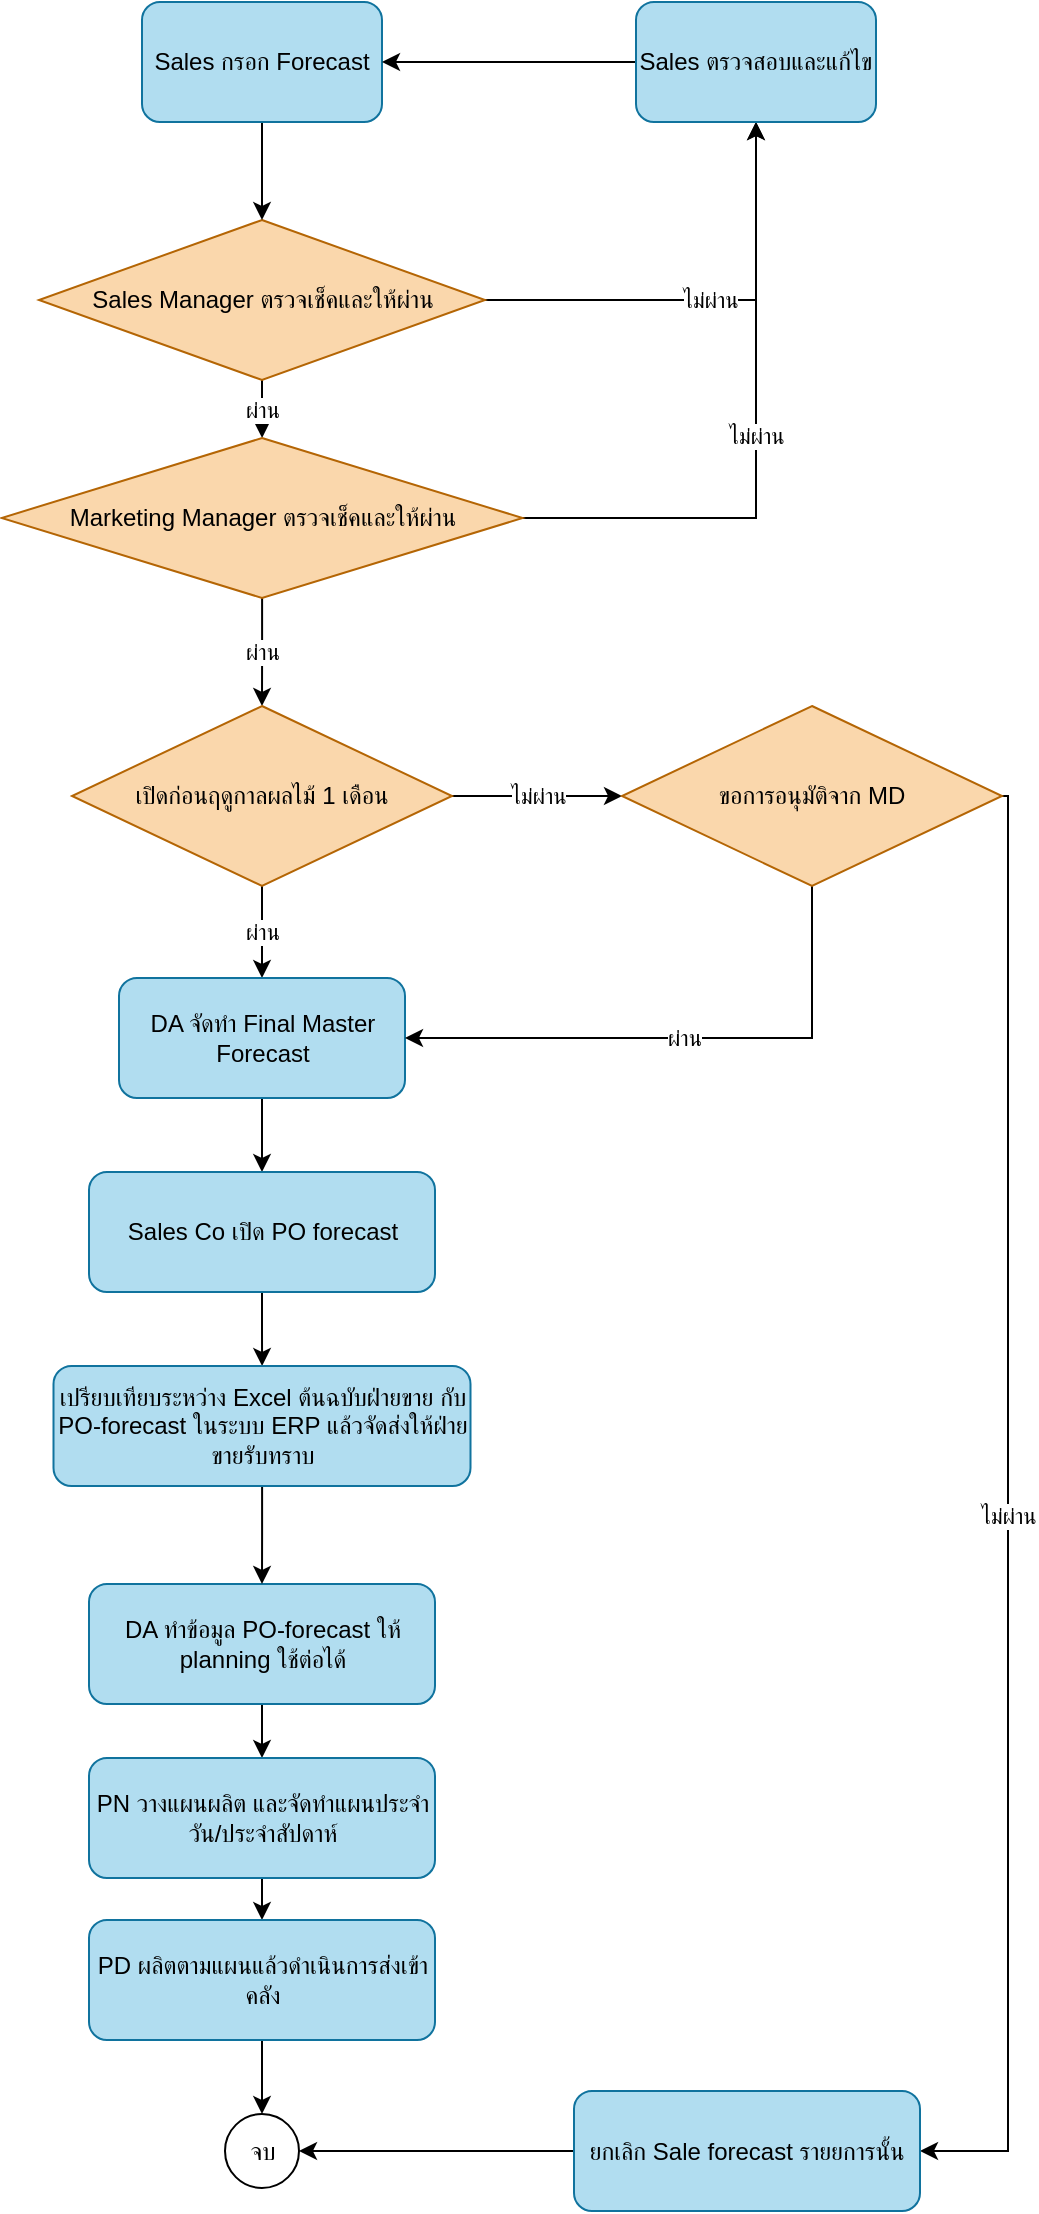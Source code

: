 <mxfile version="28.0.7">
  <diagram id="C5RBs43oDa-KdzZeNtuy" name="Page-1">
    <mxGraphModel dx="1426" dy="881" grid="0" gridSize="10" guides="1" tooltips="1" connect="1" arrows="1" fold="1" page="1" pageScale="1" pageWidth="827" pageHeight="1169" math="0" shadow="0">
      <root>
        <mxCell id="WIyWlLk6GJQsqaUBKTNV-0" />
        <mxCell id="WIyWlLk6GJQsqaUBKTNV-1" parent="WIyWlLk6GJQsqaUBKTNV-0" />
        <mxCell id="PnefCcI8xvtNNN-fNU-R-5" value="" style="edgeStyle=orthogonalEdgeStyle;rounded=0;orthogonalLoop=1;jettySize=auto;html=1;" parent="WIyWlLk6GJQsqaUBKTNV-1" edge="1">
          <mxGeometry relative="1" as="geometry">
            <mxPoint x="230" y="880" as="sourcePoint" />
          </mxGeometry>
        </mxCell>
        <mxCell id="MqeZe2jEh2oXcdcuC_fv-16" value="ผ่าน" style="edgeStyle=orthogonalEdgeStyle;rounded=0;orthogonalLoop=1;jettySize=auto;html=1;" parent="WIyWlLk6GJQsqaUBKTNV-1" source="MqeZe2jEh2oXcdcuC_fv-11" target="MqeZe2jEh2oXcdcuC_fv-14" edge="1">
          <mxGeometry relative="1" as="geometry" />
        </mxCell>
        <mxCell id="MqeZe2jEh2oXcdcuC_fv-19" value="ไม่ผ่าน" style="edgeStyle=orthogonalEdgeStyle;rounded=0;orthogonalLoop=1;jettySize=auto;html=1;entryX=0.5;entryY=1;entryDx=0;entryDy=0;exitX=1;exitY=0.5;exitDx=0;exitDy=0;" parent="WIyWlLk6GJQsqaUBKTNV-1" source="MqeZe2jEh2oXcdcuC_fv-11" target="wGAiKCXnEbmTNtbZmv2O-13" edge="1">
          <mxGeometry relative="1" as="geometry">
            <mxPoint x="467.072" y="220" as="targetPoint" />
          </mxGeometry>
        </mxCell>
        <mxCell id="MqeZe2jEh2oXcdcuC_fv-11" value="Sales Manager ตรวจเช็คและให้ผ่าน" style="rhombus;whiteSpace=wrap;html=1;fillColor=#fad7ac;strokeColor=#b46504;" parent="WIyWlLk6GJQsqaUBKTNV-1" vertex="1">
          <mxGeometry x="118.5" y="252" width="223" height="80" as="geometry" />
        </mxCell>
        <mxCell id="MqeZe2jEh2oXcdcuC_fv-17" value="ผ่าน" style="edgeStyle=orthogonalEdgeStyle;rounded=0;orthogonalLoop=1;jettySize=auto;html=1;entryX=0.5;entryY=0;entryDx=0;entryDy=0;" parent="WIyWlLk6GJQsqaUBKTNV-1" source="MqeZe2jEh2oXcdcuC_fv-14" target="wGAiKCXnEbmTNtbZmv2O-0" edge="1">
          <mxGeometry relative="1" as="geometry" />
        </mxCell>
        <mxCell id="MqeZe2jEh2oXcdcuC_fv-26" value="ไม่ผ่าน" style="edgeStyle=orthogonalEdgeStyle;rounded=0;orthogonalLoop=1;jettySize=auto;html=1;entryX=0.5;entryY=1;entryDx=0;entryDy=0;exitX=1;exitY=0.5;exitDx=0;exitDy=0;" parent="WIyWlLk6GJQsqaUBKTNV-1" source="MqeZe2jEh2oXcdcuC_fv-14" target="wGAiKCXnEbmTNtbZmv2O-13" edge="1">
          <mxGeometry relative="1" as="geometry">
            <mxPoint x="467.348" y="219.88" as="targetPoint" />
          </mxGeometry>
        </mxCell>
        <mxCell id="MqeZe2jEh2oXcdcuC_fv-14" value="Marketing Manager ตรวจเช็คและให้ผ่าน" style="rhombus;whiteSpace=wrap;html=1;fillColor=#fad7ac;strokeColor=#b46504;" parent="WIyWlLk6GJQsqaUBKTNV-1" vertex="1">
          <mxGeometry x="99.75" y="361" width="260.5" height="80" as="geometry" />
        </mxCell>
        <mxCell id="wGAiKCXnEbmTNtbZmv2O-12" value="ผ่าน" style="edgeStyle=orthogonalEdgeStyle;rounded=0;orthogonalLoop=1;jettySize=auto;html=1;" parent="WIyWlLk6GJQsqaUBKTNV-1" source="wGAiKCXnEbmTNtbZmv2O-0" target="wGAiKCXnEbmTNtbZmv2O-11" edge="1">
          <mxGeometry relative="1" as="geometry" />
        </mxCell>
        <mxCell id="wGAiKCXnEbmTNtbZmv2O-19" value="ไม่ผ่าน" style="edgeStyle=orthogonalEdgeStyle;rounded=0;orthogonalLoop=1;jettySize=auto;html=1;entryX=0;entryY=0.5;entryDx=0;entryDy=0;" parent="WIyWlLk6GJQsqaUBKTNV-1" source="wGAiKCXnEbmTNtbZmv2O-0" target="wGAiKCXnEbmTNtbZmv2O-18" edge="1">
          <mxGeometry relative="1" as="geometry">
            <Array as="points">
              <mxPoint x="351" y="540" />
              <mxPoint x="351" y="540" />
            </Array>
          </mxGeometry>
        </mxCell>
        <mxCell id="wGAiKCXnEbmTNtbZmv2O-0" value="เปิดก่อนฤดูกาลผลไม้ 1 เดือน" style="rhombus;whiteSpace=wrap;html=1;fillColor=#fad7ac;strokeColor=#b46504;" parent="WIyWlLk6GJQsqaUBKTNV-1" vertex="1">
          <mxGeometry x="135" y="495" width="190" height="90" as="geometry" />
        </mxCell>
        <mxCell id="wGAiKCXnEbmTNtbZmv2O-10" value="" style="edgeStyle=orthogonalEdgeStyle;rounded=0;orthogonalLoop=1;jettySize=auto;html=1;" parent="WIyWlLk6GJQsqaUBKTNV-1" source="wGAiKCXnEbmTNtbZmv2O-9" target="MqeZe2jEh2oXcdcuC_fv-11" edge="1">
          <mxGeometry relative="1" as="geometry" />
        </mxCell>
        <mxCell id="wGAiKCXnEbmTNtbZmv2O-9" value="&lt;span style=&quot;&quot;&gt;Sales กรอก Forecast&lt;/span&gt;" style="rounded=1;whiteSpace=wrap;html=1;fillColor=#b1ddf0;strokeColor=#10739e;" parent="WIyWlLk6GJQsqaUBKTNV-1" vertex="1">
          <mxGeometry x="170" y="143" width="120" height="60" as="geometry" />
        </mxCell>
        <mxCell id="wGAiKCXnEbmTNtbZmv2O-16" value="" style="edgeStyle=orthogonalEdgeStyle;rounded=0;orthogonalLoop=1;jettySize=auto;html=1;" parent="WIyWlLk6GJQsqaUBKTNV-1" source="wGAiKCXnEbmTNtbZmv2O-11" target="wGAiKCXnEbmTNtbZmv2O-15" edge="1">
          <mxGeometry relative="1" as="geometry" />
        </mxCell>
        <mxCell id="wGAiKCXnEbmTNtbZmv2O-11" value="&lt;span style=&quot;&quot;&gt;DA จัดทำ Final Master Forecast&lt;/span&gt;&lt;span style=&quot;text-wrap-mode: nowrap; font-family: monospace; font-size: 0px; text-align: start;&quot;&gt;%3CmxGraphModel%3E%3Croot%3E%3CmxCell%20id%3D%220%22%2F%3E%3CmxCell%20id%3D%221%22%20parent%3D%220%22%2F%3E%3CmxCell%20id%3D%222%22%20value%3D%22Marketing%20Manager%20%E0%B8%95%E0%B8%A3%E0%B8%A7%E0%B8%88%E0%B9%80%E0%B8%8A%E0%B9%87%E0%B8%84%22%20style%3D%22rounded%3D0%3BwhiteSpace%3Dwrap%3Bhtml%3D1%3B%22%20vertex%3D%221%22%20parent%3D%221%22%3E%3CmxGeometry%20x%3D%22147.5%22%20y%3D%22370%22%20width%3D%22165%22%20height%3D%2260%22%20as%3D%22geometry%22%2F%3E%3C%2FmxCell%3E%3C%2Froot%3E%3C%2FmxGraphModel%3E&lt;/span&gt;" style="rounded=1;whiteSpace=wrap;html=1;fillColor=#b1ddf0;strokeColor=#10739e;fontColor=default;" parent="WIyWlLk6GJQsqaUBKTNV-1" vertex="1">
          <mxGeometry x="158.5" y="631" width="143" height="60" as="geometry" />
        </mxCell>
        <mxCell id="wGAiKCXnEbmTNtbZmv2O-14" style="edgeStyle=orthogonalEdgeStyle;rounded=0;orthogonalLoop=1;jettySize=auto;html=1;" parent="WIyWlLk6GJQsqaUBKTNV-1" source="wGAiKCXnEbmTNtbZmv2O-13" target="wGAiKCXnEbmTNtbZmv2O-9" edge="1">
          <mxGeometry relative="1" as="geometry" />
        </mxCell>
        <mxCell id="wGAiKCXnEbmTNtbZmv2O-13" value="&lt;span style=&quot;&quot;&gt;Sales ตรวจสอบและแก้ไข&lt;/span&gt;" style="rounded=1;whiteSpace=wrap;html=1;fillColor=#b1ddf0;strokeColor=#10739e;fontColor=default;" parent="WIyWlLk6GJQsqaUBKTNV-1" vertex="1">
          <mxGeometry x="417" y="143" width="120" height="60" as="geometry" />
        </mxCell>
        <mxCell id="3QiFB7Tr-Uy_t7sFEL7L-1" value="" style="edgeStyle=orthogonalEdgeStyle;rounded=0;orthogonalLoop=1;jettySize=auto;html=1;" edge="1" parent="WIyWlLk6GJQsqaUBKTNV-1" source="wGAiKCXnEbmTNtbZmv2O-15" target="3QiFB7Tr-Uy_t7sFEL7L-0">
          <mxGeometry relative="1" as="geometry" />
        </mxCell>
        <mxCell id="wGAiKCXnEbmTNtbZmv2O-15" value="&lt;span style=&quot;&quot;&gt;Sales Co เปิด PO forecast&lt;/span&gt;" style="rounded=1;whiteSpace=wrap;html=1;fillColor=#b1ddf0;strokeColor=#10739e;fontColor=default;" parent="WIyWlLk6GJQsqaUBKTNV-1" vertex="1">
          <mxGeometry x="143.5" y="728" width="173" height="60" as="geometry" />
        </mxCell>
        <mxCell id="wGAiKCXnEbmTNtbZmv2O-24" value="ผ่าน" style="edgeStyle=orthogonalEdgeStyle;rounded=0;orthogonalLoop=1;jettySize=auto;html=1;entryX=1;entryY=0.5;entryDx=0;entryDy=0;" parent="WIyWlLk6GJQsqaUBKTNV-1" source="wGAiKCXnEbmTNtbZmv2O-18" target="wGAiKCXnEbmTNtbZmv2O-11" edge="1">
          <mxGeometry relative="1" as="geometry">
            <Array as="points">
              <mxPoint x="505" y="661" />
            </Array>
          </mxGeometry>
        </mxCell>
        <mxCell id="wGAiKCXnEbmTNtbZmv2O-25" value="ไม่ผ่าน" style="edgeStyle=orthogonalEdgeStyle;rounded=0;orthogonalLoop=1;jettySize=auto;html=1;entryX=1;entryY=0.5;entryDx=0;entryDy=0;" parent="WIyWlLk6GJQsqaUBKTNV-1" source="wGAiKCXnEbmTNtbZmv2O-18" target="wGAiKCXnEbmTNtbZmv2O-31" edge="1">
          <mxGeometry relative="1" as="geometry">
            <mxPoint x="635" y="1078" as="targetPoint" />
            <Array as="points">
              <mxPoint x="603" y="540" />
              <mxPoint x="603" y="1218" />
            </Array>
          </mxGeometry>
        </mxCell>
        <mxCell id="wGAiKCXnEbmTNtbZmv2O-18" value="ขอการอนุมัติจาก MD" style="rhombus;whiteSpace=wrap;html=1;fillColor=#fad7ac;strokeColor=#b46504;" parent="WIyWlLk6GJQsqaUBKTNV-1" vertex="1">
          <mxGeometry x="410" y="495" width="190" height="90" as="geometry" />
        </mxCell>
        <mxCell id="wGAiKCXnEbmTNtbZmv2O-23" value="" style="edgeStyle=orthogonalEdgeStyle;rounded=0;orthogonalLoop=1;jettySize=auto;html=1;" parent="WIyWlLk6GJQsqaUBKTNV-1" source="wGAiKCXnEbmTNtbZmv2O-20" target="wGAiKCXnEbmTNtbZmv2O-22" edge="1">
          <mxGeometry relative="1" as="geometry" />
        </mxCell>
        <mxCell id="wGAiKCXnEbmTNtbZmv2O-20" value="DA ทำข้อมูล PO-forecast ให้ planning ใช้ต่อได้" style="rounded=1;whiteSpace=wrap;html=1;fillColor=#b1ddf0;strokeColor=#10739e;fontColor=default;" parent="WIyWlLk6GJQsqaUBKTNV-1" vertex="1">
          <mxGeometry x="143.5" y="934" width="173" height="60" as="geometry" />
        </mxCell>
        <mxCell id="wGAiKCXnEbmTNtbZmv2O-27" value="" style="edgeStyle=orthogonalEdgeStyle;rounded=0;orthogonalLoop=1;jettySize=auto;html=1;" parent="WIyWlLk6GJQsqaUBKTNV-1" source="wGAiKCXnEbmTNtbZmv2O-22" target="wGAiKCXnEbmTNtbZmv2O-26" edge="1">
          <mxGeometry relative="1" as="geometry" />
        </mxCell>
        <mxCell id="wGAiKCXnEbmTNtbZmv2O-22" value="PN วางแผนผลิต และจัดทำแผนประจำวัน/ประจำสัปดาห์" style="rounded=1;whiteSpace=wrap;html=1;fillColor=#b1ddf0;strokeColor=#10739e;fontColor=default;" parent="WIyWlLk6GJQsqaUBKTNV-1" vertex="1">
          <mxGeometry x="143.5" y="1021" width="173" height="60" as="geometry" />
        </mxCell>
        <mxCell id="wGAiKCXnEbmTNtbZmv2O-29" value="" style="edgeStyle=orthogonalEdgeStyle;rounded=0;orthogonalLoop=1;jettySize=auto;html=1;" parent="WIyWlLk6GJQsqaUBKTNV-1" source="wGAiKCXnEbmTNtbZmv2O-26" target="wGAiKCXnEbmTNtbZmv2O-28" edge="1">
          <mxGeometry relative="1" as="geometry" />
        </mxCell>
        <mxCell id="wGAiKCXnEbmTNtbZmv2O-26" value="PD ผลิตตามแผนแล้วดำเนินการส่งเข้าคลัง" style="rounded=1;whiteSpace=wrap;html=1;fillColor=#b1ddf0;strokeColor=#10739e;fontColor=default;" parent="WIyWlLk6GJQsqaUBKTNV-1" vertex="1">
          <mxGeometry x="143.5" y="1102" width="173" height="60" as="geometry" />
        </mxCell>
        <mxCell id="wGAiKCXnEbmTNtbZmv2O-28" value="จบ" style="ellipse;whiteSpace=wrap;html=1;aspect=fixed;" parent="WIyWlLk6GJQsqaUBKTNV-1" vertex="1">
          <mxGeometry x="211.5" y="1199" width="37" height="37" as="geometry" />
        </mxCell>
        <mxCell id="wGAiKCXnEbmTNtbZmv2O-32" style="edgeStyle=orthogonalEdgeStyle;rounded=0;orthogonalLoop=1;jettySize=auto;html=1;entryX=1;entryY=0.5;entryDx=0;entryDy=0;" parent="WIyWlLk6GJQsqaUBKTNV-1" source="wGAiKCXnEbmTNtbZmv2O-31" target="wGAiKCXnEbmTNtbZmv2O-28" edge="1">
          <mxGeometry relative="1" as="geometry" />
        </mxCell>
        <mxCell id="wGAiKCXnEbmTNtbZmv2O-31" value="ยกเลิก Sale forecast รายยการนั้น" style="rounded=1;whiteSpace=wrap;html=1;fillColor=#b1ddf0;strokeColor=#10739e;fontColor=default;" parent="WIyWlLk6GJQsqaUBKTNV-1" vertex="1">
          <mxGeometry x="386" y="1187.5" width="173" height="60" as="geometry" />
        </mxCell>
        <mxCell id="3QiFB7Tr-Uy_t7sFEL7L-2" value="" style="edgeStyle=orthogonalEdgeStyle;rounded=0;orthogonalLoop=1;jettySize=auto;html=1;" edge="1" parent="WIyWlLk6GJQsqaUBKTNV-1" source="3QiFB7Tr-Uy_t7sFEL7L-0" target="wGAiKCXnEbmTNtbZmv2O-20">
          <mxGeometry relative="1" as="geometry" />
        </mxCell>
        <mxCell id="3QiFB7Tr-Uy_t7sFEL7L-0" value="เปรียบเทียบระหว่าง Excel ต้นฉบับฝ่ายขาย กับ PO-forecast ในระบบ ERP แล้วจัดส่งให้ฝ่ายขายรับทราบ" style="rounded=1;whiteSpace=wrap;html=1;fillColor=#b1ddf0;strokeColor=#10739e;fontColor=default;" vertex="1" parent="WIyWlLk6GJQsqaUBKTNV-1">
          <mxGeometry x="125.75" y="825" width="208.5" height="60" as="geometry" />
        </mxCell>
      </root>
    </mxGraphModel>
  </diagram>
</mxfile>
